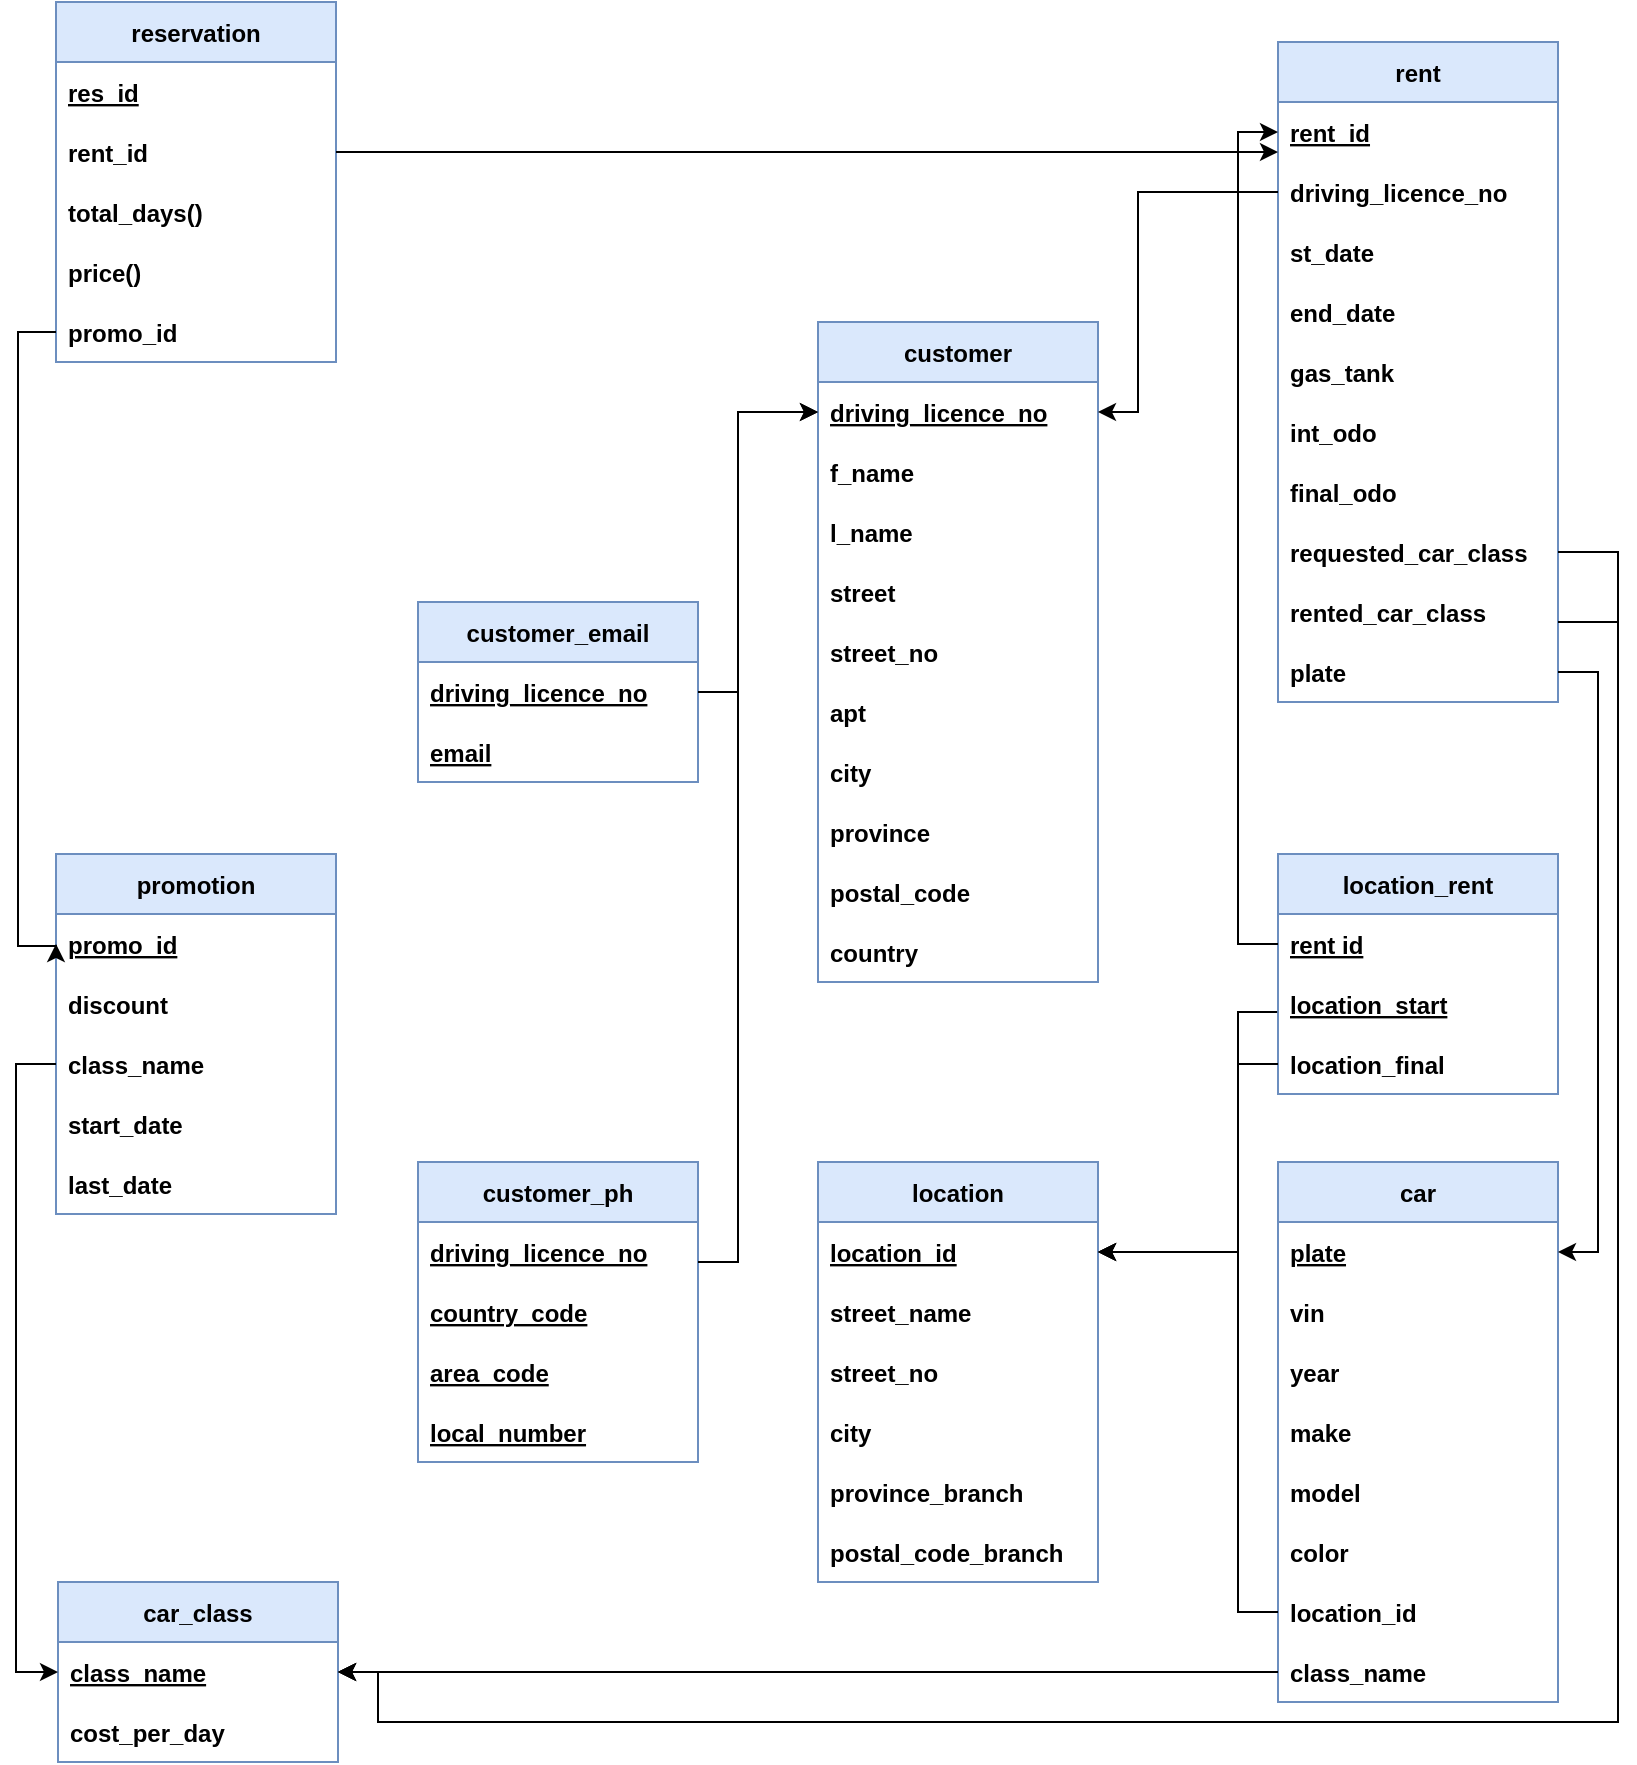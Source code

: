 <mxfile version="20.0.1" type="device"><diagram id="bOMTkHUfdsZNLZT8yUrP" name="Page-1"><mxGraphModel dx="806" dy="855" grid="1" gridSize="10" guides="1" tooltips="1" connect="1" arrows="1" fold="1" page="1" pageScale="1" pageWidth="850" pageHeight="1100" math="0" shadow="0"><root><mxCell id="0"/><mxCell id="1" parent="0"/><mxCell id="WprYhyDFuyqRNpW3NGFp-45" value="customer_email" style="swimlane;fontStyle=1;childLayout=stackLayout;horizontal=1;startSize=30;horizontalStack=0;resizeParent=1;resizeParentMax=0;resizeLast=0;collapsible=1;marginBottom=0;fillColor=#dae8fc;strokeColor=#6c8ebf;fontSize=12;fontFamily=Helvetica;" parent="1" vertex="1"><mxGeometry x="240" y="320" width="140" height="90" as="geometry"/></mxCell><mxCell id="WprYhyDFuyqRNpW3NGFp-46" value="driving_licence_no" style="text;strokeColor=none;fillColor=none;align=left;verticalAlign=middle;spacingLeft=4;spacingRight=4;overflow=hidden;points=[[0,0.5],[1,0.5]];portConstraint=eastwest;rotatable=0;fontStyle=5;fontSize=12;fontFamily=Helvetica;" parent="WprYhyDFuyqRNpW3NGFp-45" vertex="1"><mxGeometry y="30" width="140" height="30" as="geometry"/></mxCell><mxCell id="WprYhyDFuyqRNpW3NGFp-47" value="email" style="text;strokeColor=none;fillColor=none;align=left;verticalAlign=middle;spacingLeft=4;spacingRight=4;overflow=hidden;points=[[0,0.5],[1,0.5]];portConstraint=eastwest;rotatable=0;fontStyle=5;fontSize=12;fontFamily=Helvetica;" parent="WprYhyDFuyqRNpW3NGFp-45" vertex="1"><mxGeometry y="60" width="140" height="30" as="geometry"/></mxCell><mxCell id="WprYhyDFuyqRNpW3NGFp-49" value="reservation" style="swimlane;fontStyle=1;childLayout=stackLayout;horizontal=1;startSize=30;horizontalStack=0;resizeParent=1;resizeParentMax=0;resizeLast=0;collapsible=1;marginBottom=0;fillColor=#dae8fc;strokeColor=#6c8ebf;fontSize=12;fontFamily=Helvetica;" parent="1" vertex="1"><mxGeometry x="59" y="20" width="140" height="180" as="geometry"/></mxCell><mxCell id="WprYhyDFuyqRNpW3NGFp-50" value="res_id" style="text;strokeColor=none;fillColor=none;align=left;verticalAlign=middle;spacingLeft=4;spacingRight=4;overflow=hidden;points=[[0,0.5],[1,0.5]];portConstraint=eastwest;rotatable=0;fontStyle=5;fontSize=12;fontFamily=Helvetica;" parent="WprYhyDFuyqRNpW3NGFp-49" vertex="1"><mxGeometry y="30" width="140" height="30" as="geometry"/></mxCell><mxCell id="WprYhyDFuyqRNpW3NGFp-92" value="rent_id" style="text;strokeColor=none;fillColor=none;align=left;verticalAlign=middle;spacingLeft=4;spacingRight=4;overflow=hidden;points=[[0,0.5],[1,0.5]];portConstraint=eastwest;rotatable=0;fontSize=12;fontFamily=Helvetica;fontStyle=1" parent="WprYhyDFuyqRNpW3NGFp-49" vertex="1"><mxGeometry y="60" width="140" height="30" as="geometry"/></mxCell><mxCell id="WprYhyDFuyqRNpW3NGFp-51" value="total_days()" style="text;strokeColor=none;fillColor=none;align=left;verticalAlign=middle;spacingLeft=4;spacingRight=4;overflow=hidden;points=[[0,0.5],[1,0.5]];portConstraint=eastwest;rotatable=0;fontStyle=1;fontSize=12;fontFamily=Helvetica;" parent="WprYhyDFuyqRNpW3NGFp-49" vertex="1"><mxGeometry y="90" width="140" height="30" as="geometry"/></mxCell><mxCell id="WprYhyDFuyqRNpW3NGFp-52" value="price()" style="text;strokeColor=none;fillColor=none;align=left;verticalAlign=middle;spacingLeft=4;spacingRight=4;overflow=hidden;points=[[0,0.5],[1,0.5]];portConstraint=eastwest;rotatable=0;fontSize=12;fontFamily=Helvetica;fontStyle=1" parent="WprYhyDFuyqRNpW3NGFp-49" vertex="1"><mxGeometry y="120" width="140" height="30" as="geometry"/></mxCell><mxCell id="-CvrCMUqGY9WHSbxdvEi-1" value="promo_id" style="text;strokeColor=none;fillColor=none;align=left;verticalAlign=middle;spacingLeft=4;spacingRight=4;overflow=hidden;points=[[0,0.5],[1,0.5]];portConstraint=eastwest;rotatable=0;fontSize=12;fontFamily=Helvetica;fontStyle=1" parent="WprYhyDFuyqRNpW3NGFp-49" vertex="1"><mxGeometry y="150" width="140" height="30" as="geometry"/></mxCell><mxCell id="WprYhyDFuyqRNpW3NGFp-53" value="promotion" style="swimlane;fontStyle=1;childLayout=stackLayout;horizontal=1;startSize=30;horizontalStack=0;resizeParent=1;resizeParentMax=0;resizeLast=0;collapsible=1;marginBottom=0;fillColor=#dae8fc;strokeColor=#6c8ebf;fontSize=12;fontFamily=Helvetica;" parent="1" vertex="1"><mxGeometry x="59" y="446" width="140" height="180" as="geometry"/></mxCell><mxCell id="WprYhyDFuyqRNpW3NGFp-54" value="promo_id" style="text;strokeColor=none;fillColor=none;align=left;verticalAlign=middle;spacingLeft=4;spacingRight=4;overflow=hidden;points=[[0,0.5],[1,0.5]];portConstraint=eastwest;rotatable=0;fontStyle=5;fontSize=12;fontFamily=Helvetica;" parent="WprYhyDFuyqRNpW3NGFp-53" vertex="1"><mxGeometry y="30" width="140" height="30" as="geometry"/></mxCell><mxCell id="WprYhyDFuyqRNpW3NGFp-56" value="discount" style="text;strokeColor=none;fillColor=none;align=left;verticalAlign=middle;spacingLeft=4;spacingRight=4;overflow=hidden;points=[[0,0.5],[1,0.5]];portConstraint=eastwest;rotatable=0;fontSize=12;fontFamily=Helvetica;fontStyle=1" parent="WprYhyDFuyqRNpW3NGFp-53" vertex="1"><mxGeometry y="60" width="140" height="30" as="geometry"/></mxCell><mxCell id="WprYhyDFuyqRNpW3NGFp-96" value="class_name" style="text;strokeColor=none;fillColor=none;align=left;verticalAlign=middle;spacingLeft=4;spacingRight=4;overflow=hidden;points=[[0,0.5],[1,0.5]];portConstraint=eastwest;rotatable=0;fontSize=12;fontFamily=Helvetica;fontStyle=1" parent="WprYhyDFuyqRNpW3NGFp-53" vertex="1"><mxGeometry y="90" width="140" height="30" as="geometry"/></mxCell><mxCell id="OjFLkEcq-b4geyqZ9jxA-1" value="start_date" style="text;strokeColor=none;fillColor=none;align=left;verticalAlign=middle;spacingLeft=4;spacingRight=4;overflow=hidden;points=[[0,0.5],[1,0.5]];portConstraint=eastwest;rotatable=0;fontSize=12;fontFamily=Helvetica;fontStyle=1" parent="WprYhyDFuyqRNpW3NGFp-53" vertex="1"><mxGeometry y="120" width="140" height="30" as="geometry"/></mxCell><mxCell id="OjFLkEcq-b4geyqZ9jxA-3" value="last_date" style="text;strokeColor=none;fillColor=none;align=left;verticalAlign=middle;spacingLeft=4;spacingRight=4;overflow=hidden;points=[[0,0.5],[1,0.5]];portConstraint=eastwest;rotatable=0;fontSize=12;fontFamily=Helvetica;fontStyle=1" parent="WprYhyDFuyqRNpW3NGFp-53" vertex="1"><mxGeometry y="150" width="140" height="30" as="geometry"/></mxCell><mxCell id="WprYhyDFuyqRNpW3NGFp-57" value="car_class" style="swimlane;fontStyle=1;childLayout=stackLayout;horizontal=1;startSize=30;horizontalStack=0;resizeParent=1;resizeParentMax=0;resizeLast=0;collapsible=1;marginBottom=0;fillColor=#dae8fc;strokeColor=#6c8ebf;fontSize=12;fontFamily=Helvetica;" parent="1" vertex="1"><mxGeometry x="60" y="810" width="140" height="90" as="geometry"/></mxCell><mxCell id="WprYhyDFuyqRNpW3NGFp-59" value="class_name" style="text;strokeColor=none;fillColor=none;align=left;verticalAlign=middle;spacingLeft=4;spacingRight=4;overflow=hidden;points=[[0,0.5],[1,0.5]];portConstraint=eastwest;rotatable=0;fontSize=12;fontFamily=Helvetica;fontStyle=5" parent="WprYhyDFuyqRNpW3NGFp-57" vertex="1"><mxGeometry y="30" width="140" height="30" as="geometry"/></mxCell><mxCell id="WprYhyDFuyqRNpW3NGFp-60" value="cost_per_day" style="text;strokeColor=none;fillColor=none;align=left;verticalAlign=middle;spacingLeft=4;spacingRight=4;overflow=hidden;points=[[0,0.5],[1,0.5]];portConstraint=eastwest;rotatable=0;fontSize=12;fontFamily=Helvetica;fontStyle=1" parent="WprYhyDFuyqRNpW3NGFp-57" vertex="1"><mxGeometry y="60" width="140" height="30" as="geometry"/></mxCell><mxCell id="WprYhyDFuyqRNpW3NGFp-61" value="customer_ph" style="swimlane;fontStyle=1;childLayout=stackLayout;horizontal=1;startSize=30;horizontalStack=0;resizeParent=1;resizeParentMax=0;resizeLast=0;collapsible=1;marginBottom=0;fillColor=#dae8fc;strokeColor=#6c8ebf;fontSize=12;fontFamily=Helvetica;" parent="1" vertex="1"><mxGeometry x="240" y="600" width="140" height="150" as="geometry"/></mxCell><mxCell id="WprYhyDFuyqRNpW3NGFp-62" value="driving_licence_no" style="text;strokeColor=none;fillColor=none;align=left;verticalAlign=middle;spacingLeft=4;spacingRight=4;overflow=hidden;points=[[0,0.5],[1,0.5]];portConstraint=eastwest;rotatable=0;fontStyle=5;fontSize=12;fontFamily=Helvetica;" parent="WprYhyDFuyqRNpW3NGFp-61" vertex="1"><mxGeometry y="30" width="140" height="30" as="geometry"/></mxCell><mxCell id="WprYhyDFuyqRNpW3NGFp-63" value="country_code" style="text;strokeColor=none;fillColor=none;align=left;verticalAlign=middle;spacingLeft=4;spacingRight=4;overflow=hidden;points=[[0,0.5],[1,0.5]];portConstraint=eastwest;rotatable=0;fontStyle=5;fontSize=12;fontFamily=Helvetica;" parent="WprYhyDFuyqRNpW3NGFp-61" vertex="1"><mxGeometry y="60" width="140" height="30" as="geometry"/></mxCell><mxCell id="zrKuUAqx7OGoHJkT8qi_-1" value="area_code" style="text;strokeColor=none;fillColor=none;align=left;verticalAlign=middle;spacingLeft=4;spacingRight=4;overflow=hidden;points=[[0,0.5],[1,0.5]];portConstraint=eastwest;rotatable=0;fontStyle=5;fontSize=12;fontFamily=Helvetica;" vertex="1" parent="WprYhyDFuyqRNpW3NGFp-61"><mxGeometry y="90" width="140" height="30" as="geometry"/></mxCell><mxCell id="zrKuUAqx7OGoHJkT8qi_-2" value="local_number" style="text;strokeColor=none;fillColor=none;align=left;verticalAlign=middle;spacingLeft=4;spacingRight=4;overflow=hidden;points=[[0,0.5],[1,0.5]];portConstraint=eastwest;rotatable=0;fontStyle=5;fontSize=12;fontFamily=Helvetica;" vertex="1" parent="WprYhyDFuyqRNpW3NGFp-61"><mxGeometry y="120" width="140" height="30" as="geometry"/></mxCell><mxCell id="WprYhyDFuyqRNpW3NGFp-65" value="customer" style="swimlane;fontStyle=1;childLayout=stackLayout;horizontal=1;startSize=30;horizontalStack=0;resizeParent=1;resizeParentMax=0;resizeLast=0;collapsible=1;marginBottom=0;fillColor=#dae8fc;strokeColor=#6c8ebf;fontSize=12;fontFamily=Helvetica;" parent="1" vertex="1"><mxGeometry x="440" y="180" width="140" height="330" as="geometry"/></mxCell><mxCell id="WprYhyDFuyqRNpW3NGFp-66" value="driving_licence_no" style="text;strokeColor=none;fillColor=none;align=left;verticalAlign=middle;spacingLeft=4;spacingRight=4;overflow=hidden;points=[[0,0.5],[1,0.5]];portConstraint=eastwest;rotatable=0;fontStyle=5;fontSize=12;fontFamily=Helvetica;" parent="WprYhyDFuyqRNpW3NGFp-65" vertex="1"><mxGeometry y="30" width="140" height="30" as="geometry"/></mxCell><mxCell id="WprYhyDFuyqRNpW3NGFp-67" value="f_name" style="text;strokeColor=none;fillColor=none;align=left;verticalAlign=middle;spacingLeft=4;spacingRight=4;overflow=hidden;points=[[0,0.5],[1,0.5]];portConstraint=eastwest;rotatable=0;fontSize=12;fontFamily=Helvetica;fontStyle=1" parent="WprYhyDFuyqRNpW3NGFp-65" vertex="1"><mxGeometry y="60" width="140" height="30" as="geometry"/></mxCell><mxCell id="WprYhyDFuyqRNpW3NGFp-68" value="l_name" style="text;strokeColor=none;fillColor=none;align=left;verticalAlign=middle;spacingLeft=4;spacingRight=4;overflow=hidden;points=[[0,0.5],[1,0.5]];portConstraint=eastwest;rotatable=0;fontSize=12;fontFamily=Helvetica;fontStyle=1" parent="WprYhyDFuyqRNpW3NGFp-65" vertex="1"><mxGeometry y="90" width="140" height="30" as="geometry"/></mxCell><mxCell id="WprYhyDFuyqRNpW3NGFp-102" value="street" style="text;strokeColor=none;fillColor=none;align=left;verticalAlign=middle;spacingLeft=4;spacingRight=4;overflow=hidden;points=[[0,0.5],[1,0.5]];portConstraint=eastwest;rotatable=0;fontSize=12;fontFamily=Helvetica;fontStyle=1" parent="WprYhyDFuyqRNpW3NGFp-65" vertex="1"><mxGeometry y="120" width="140" height="30" as="geometry"/></mxCell><mxCell id="WprYhyDFuyqRNpW3NGFp-103" value="street_no" style="text;strokeColor=none;fillColor=none;align=left;verticalAlign=middle;spacingLeft=4;spacingRight=4;overflow=hidden;points=[[0,0.5],[1,0.5]];portConstraint=eastwest;rotatable=0;fontSize=12;fontFamily=Helvetica;fontStyle=1" parent="WprYhyDFuyqRNpW3NGFp-65" vertex="1"><mxGeometry y="150" width="140" height="30" as="geometry"/></mxCell><mxCell id="WprYhyDFuyqRNpW3NGFp-104" value="apt" style="text;strokeColor=none;fillColor=none;align=left;verticalAlign=middle;spacingLeft=4;spacingRight=4;overflow=hidden;points=[[0,0.5],[1,0.5]];portConstraint=eastwest;rotatable=0;fontSize=12;fontFamily=Helvetica;fontStyle=1" parent="WprYhyDFuyqRNpW3NGFp-65" vertex="1"><mxGeometry y="180" width="140" height="30" as="geometry"/></mxCell><mxCell id="WprYhyDFuyqRNpW3NGFp-106" value="city" style="text;strokeColor=none;fillColor=none;align=left;verticalAlign=middle;spacingLeft=4;spacingRight=4;overflow=hidden;points=[[0,0.5],[1,0.5]];portConstraint=eastwest;rotatable=0;fontSize=12;fontFamily=Helvetica;fontStyle=1" parent="WprYhyDFuyqRNpW3NGFp-65" vertex="1"><mxGeometry y="210" width="140" height="30" as="geometry"/></mxCell><mxCell id="WprYhyDFuyqRNpW3NGFp-107" value="province" style="text;strokeColor=none;fillColor=none;align=left;verticalAlign=middle;spacingLeft=4;spacingRight=4;overflow=hidden;points=[[0,0.5],[1,0.5]];portConstraint=eastwest;rotatable=0;fontSize=12;fontFamily=Helvetica;fontStyle=1" parent="WprYhyDFuyqRNpW3NGFp-65" vertex="1"><mxGeometry y="240" width="140" height="30" as="geometry"/></mxCell><mxCell id="WprYhyDFuyqRNpW3NGFp-108" value="postal_code" style="text;strokeColor=none;fillColor=none;align=left;verticalAlign=middle;spacingLeft=4;spacingRight=4;overflow=hidden;points=[[0,0.5],[1,0.5]];portConstraint=eastwest;rotatable=0;fontSize=12;fontFamily=Helvetica;fontStyle=1" parent="WprYhyDFuyqRNpW3NGFp-65" vertex="1"><mxGeometry y="270" width="140" height="30" as="geometry"/></mxCell><mxCell id="WprYhyDFuyqRNpW3NGFp-109" value="country" style="text;strokeColor=none;fillColor=none;align=left;verticalAlign=middle;spacingLeft=4;spacingRight=4;overflow=hidden;points=[[0,0.5],[1,0.5]];portConstraint=eastwest;rotatable=0;fontSize=12;fontFamily=Helvetica;fontStyle=1" parent="WprYhyDFuyqRNpW3NGFp-65" vertex="1"><mxGeometry y="300" width="140" height="30" as="geometry"/></mxCell><mxCell id="WprYhyDFuyqRNpW3NGFp-69" value="location" style="swimlane;fontStyle=1;childLayout=stackLayout;horizontal=1;startSize=30;horizontalStack=0;resizeParent=1;resizeParentMax=0;resizeLast=0;collapsible=1;marginBottom=0;fillColor=#dae8fc;strokeColor=#6c8ebf;fontSize=12;fontFamily=Helvetica;" parent="1" vertex="1"><mxGeometry x="440" y="600" width="140" height="210" as="geometry"/></mxCell><mxCell id="WprYhyDFuyqRNpW3NGFp-70" value="location_id" style="text;strokeColor=none;fillColor=none;align=left;verticalAlign=middle;spacingLeft=4;spacingRight=4;overflow=hidden;points=[[0,0.5],[1,0.5]];portConstraint=eastwest;rotatable=0;fontStyle=5;fontSize=12;fontFamily=Helvetica;" parent="WprYhyDFuyqRNpW3NGFp-69" vertex="1"><mxGeometry y="30" width="140" height="30" as="geometry"/></mxCell><mxCell id="WprYhyDFuyqRNpW3NGFp-71" value="street_name" style="text;strokeColor=none;fillColor=none;align=left;verticalAlign=middle;spacingLeft=4;spacingRight=4;overflow=hidden;points=[[0,0.5],[1,0.5]];portConstraint=eastwest;rotatable=0;fontSize=12;fontFamily=Helvetica;fontStyle=1" parent="WprYhyDFuyqRNpW3NGFp-69" vertex="1"><mxGeometry y="60" width="140" height="30" as="geometry"/></mxCell><mxCell id="zrKuUAqx7OGoHJkT8qi_-3" value="street_no" style="text;strokeColor=none;fillColor=none;align=left;verticalAlign=middle;spacingLeft=4;spacingRight=4;overflow=hidden;points=[[0,0.5],[1,0.5]];portConstraint=eastwest;rotatable=0;fontSize=12;fontFamily=Helvetica;fontStyle=1" vertex="1" parent="WprYhyDFuyqRNpW3NGFp-69"><mxGeometry y="90" width="140" height="30" as="geometry"/></mxCell><mxCell id="WprYhyDFuyqRNpW3NGFp-72" value="city" style="text;strokeColor=none;fillColor=none;align=left;verticalAlign=middle;spacingLeft=4;spacingRight=4;overflow=hidden;points=[[0,0.5],[1,0.5]];portConstraint=eastwest;rotatable=0;fontSize=12;fontFamily=Helvetica;fontStyle=1" parent="WprYhyDFuyqRNpW3NGFp-69" vertex="1"><mxGeometry y="120" width="140" height="30" as="geometry"/></mxCell><mxCell id="WprYhyDFuyqRNpW3NGFp-97" value="province_branch" style="text;strokeColor=none;fillColor=none;align=left;verticalAlign=middle;spacingLeft=4;spacingRight=4;overflow=hidden;points=[[0,0.5],[1,0.5]];portConstraint=eastwest;rotatable=0;fontSize=12;fontFamily=Helvetica;fontStyle=1" parent="WprYhyDFuyqRNpW3NGFp-69" vertex="1"><mxGeometry y="150" width="140" height="30" as="geometry"/></mxCell><mxCell id="WprYhyDFuyqRNpW3NGFp-98" value="postal_code_branch" style="text;strokeColor=none;fillColor=none;align=left;verticalAlign=middle;spacingLeft=4;spacingRight=4;overflow=hidden;points=[[0,0.5],[1,0.5]];portConstraint=eastwest;rotatable=0;fontSize=12;fontFamily=Helvetica;fontStyle=1" parent="WprYhyDFuyqRNpW3NGFp-69" vertex="1"><mxGeometry y="180" width="140" height="30" as="geometry"/></mxCell><mxCell id="WprYhyDFuyqRNpW3NGFp-77" value="rent" style="swimlane;fontStyle=1;childLayout=stackLayout;horizontal=1;startSize=30;horizontalStack=0;resizeParent=1;resizeParentMax=0;resizeLast=0;collapsible=1;marginBottom=0;fillColor=#dae8fc;strokeColor=#6c8ebf;fontSize=12;fontFamily=Helvetica;" parent="1" vertex="1"><mxGeometry x="670" y="40" width="140" height="330" as="geometry"/></mxCell><mxCell id="WprYhyDFuyqRNpW3NGFp-78" value="rent_id" style="text;strokeColor=none;fillColor=none;align=left;verticalAlign=middle;spacingLeft=4;spacingRight=4;overflow=hidden;points=[[0,0.5],[1,0.5]];portConstraint=eastwest;rotatable=0;fontStyle=5;fontSize=12;fontFamily=Helvetica;" parent="WprYhyDFuyqRNpW3NGFp-77" vertex="1"><mxGeometry y="30" width="140" height="30" as="geometry"/></mxCell><mxCell id="WprYhyDFuyqRNpW3NGFp-116" value="driving_licence_no" style="text;strokeColor=none;fillColor=none;align=left;verticalAlign=middle;spacingLeft=4;spacingRight=4;overflow=hidden;points=[[0,0.5],[1,0.5]];portConstraint=eastwest;rotatable=0;fontSize=12;fontFamily=Helvetica;fontStyle=1" parent="WprYhyDFuyqRNpW3NGFp-77" vertex="1"><mxGeometry y="60" width="140" height="30" as="geometry"/></mxCell><mxCell id="WprYhyDFuyqRNpW3NGFp-138" value="st_date" style="text;strokeColor=none;fillColor=none;align=left;verticalAlign=middle;spacingLeft=4;spacingRight=4;overflow=hidden;points=[[0,0.5],[1,0.5]];portConstraint=eastwest;rotatable=0;fontSize=12;fontFamily=Helvetica;fontStyle=1" parent="WprYhyDFuyqRNpW3NGFp-77" vertex="1"><mxGeometry y="90" width="140" height="30" as="geometry"/></mxCell><mxCell id="WprYhyDFuyqRNpW3NGFp-111" value="end_date" style="text;strokeColor=none;fillColor=none;align=left;verticalAlign=middle;spacingLeft=4;spacingRight=4;overflow=hidden;points=[[0,0.5],[1,0.5]];portConstraint=eastwest;rotatable=0;fontSize=12;fontFamily=Helvetica;fontStyle=1" parent="WprYhyDFuyqRNpW3NGFp-77" vertex="1"><mxGeometry y="120" width="140" height="30" as="geometry"/></mxCell><mxCell id="WprYhyDFuyqRNpW3NGFp-112" value="gas_tank" style="text;strokeColor=none;fillColor=none;align=left;verticalAlign=middle;spacingLeft=4;spacingRight=4;overflow=hidden;points=[[0,0.5],[1,0.5]];portConstraint=eastwest;rotatable=0;fontSize=12;fontFamily=Helvetica;fontStyle=1" parent="WprYhyDFuyqRNpW3NGFp-77" vertex="1"><mxGeometry y="150" width="140" height="30" as="geometry"/></mxCell><mxCell id="WprYhyDFuyqRNpW3NGFp-113" value="int_odo" style="text;strokeColor=none;fillColor=none;align=left;verticalAlign=middle;spacingLeft=4;spacingRight=4;overflow=hidden;points=[[0,0.5],[1,0.5]];portConstraint=eastwest;rotatable=0;fontSize=12;fontFamily=Helvetica;fontStyle=1" parent="WprYhyDFuyqRNpW3NGFp-77" vertex="1"><mxGeometry y="180" width="140" height="30" as="geometry"/></mxCell><mxCell id="WprYhyDFuyqRNpW3NGFp-114" value="final_odo" style="text;strokeColor=none;fillColor=none;align=left;verticalAlign=middle;spacingLeft=4;spacingRight=4;overflow=hidden;points=[[0,0.5],[1,0.5]];portConstraint=eastwest;rotatable=0;fontSize=12;fontFamily=Helvetica;fontStyle=1" parent="WprYhyDFuyqRNpW3NGFp-77" vertex="1"><mxGeometry y="210" width="140" height="30" as="geometry"/></mxCell><mxCell id="WprYhyDFuyqRNpW3NGFp-115" value="requested_car_class" style="text;strokeColor=none;fillColor=none;align=left;verticalAlign=middle;spacingLeft=4;spacingRight=4;overflow=hidden;points=[[0,0.5],[1,0.5]];portConstraint=eastwest;rotatable=0;fontSize=12;fontFamily=Helvetica;fontStyle=1" parent="WprYhyDFuyqRNpW3NGFp-77" vertex="1"><mxGeometry y="240" width="140" height="30" as="geometry"/></mxCell><mxCell id="OjFLkEcq-b4geyqZ9jxA-9" value="rented_car_class" style="text;strokeColor=none;fillColor=none;align=left;verticalAlign=middle;spacingLeft=4;spacingRight=4;overflow=hidden;points=[[0,0.5],[1,0.5]];portConstraint=eastwest;rotatable=0;fontSize=12;fontFamily=Helvetica;fontStyle=1" parent="WprYhyDFuyqRNpW3NGFp-77" vertex="1"><mxGeometry y="270" width="140" height="30" as="geometry"/></mxCell><mxCell id="OjFLkEcq-b4geyqZ9jxA-11" value="plate" style="text;strokeColor=none;fillColor=none;align=left;verticalAlign=middle;spacingLeft=4;spacingRight=4;overflow=hidden;points=[[0,0.5],[1,0.5]];portConstraint=eastwest;rotatable=0;fontSize=12;fontFamily=Helvetica;fontStyle=1" parent="WprYhyDFuyqRNpW3NGFp-77" vertex="1"><mxGeometry y="300" width="140" height="30" as="geometry"/></mxCell><mxCell id="WprYhyDFuyqRNpW3NGFp-81" value="car" style="swimlane;fontStyle=1;childLayout=stackLayout;horizontal=1;startSize=30;horizontalStack=0;resizeParent=1;resizeParentMax=0;resizeLast=0;collapsible=1;marginBottom=0;fillColor=#dae8fc;strokeColor=#6c8ebf;fontSize=12;fontFamily=Helvetica;" parent="1" vertex="1"><mxGeometry x="670" y="600" width="140" height="270" as="geometry"/></mxCell><mxCell id="WprYhyDFuyqRNpW3NGFp-82" value="plate" style="text;strokeColor=none;fillColor=none;align=left;verticalAlign=middle;spacingLeft=4;spacingRight=4;overflow=hidden;points=[[0,0.5],[1,0.5]];portConstraint=eastwest;rotatable=0;fontStyle=5;fontSize=12;fontFamily=Helvetica;" parent="WprYhyDFuyqRNpW3NGFp-81" vertex="1"><mxGeometry y="30" width="140" height="30" as="geometry"/></mxCell><mxCell id="WprYhyDFuyqRNpW3NGFp-83" value="vin" style="text;strokeColor=none;fillColor=none;align=left;verticalAlign=middle;spacingLeft=4;spacingRight=4;overflow=hidden;points=[[0,0.5],[1,0.5]];portConstraint=eastwest;rotatable=0;fontSize=12;fontFamily=Helvetica;fontStyle=1" parent="WprYhyDFuyqRNpW3NGFp-81" vertex="1"><mxGeometry y="60" width="140" height="30" as="geometry"/></mxCell><mxCell id="WprYhyDFuyqRNpW3NGFp-84" value="year" style="text;strokeColor=none;fillColor=none;align=left;verticalAlign=middle;spacingLeft=4;spacingRight=4;overflow=hidden;points=[[0,0.5],[1,0.5]];portConstraint=eastwest;rotatable=0;fontSize=12;fontFamily=Helvetica;fontStyle=1" parent="WprYhyDFuyqRNpW3NGFp-81" vertex="1"><mxGeometry y="90" width="140" height="30" as="geometry"/></mxCell><mxCell id="WprYhyDFuyqRNpW3NGFp-117" value="make" style="text;strokeColor=none;fillColor=none;align=left;verticalAlign=middle;spacingLeft=4;spacingRight=4;overflow=hidden;points=[[0,0.5],[1,0.5]];portConstraint=eastwest;rotatable=0;fontSize=12;fontFamily=Helvetica;fontStyle=1" parent="WprYhyDFuyqRNpW3NGFp-81" vertex="1"><mxGeometry y="120" width="140" height="30" as="geometry"/></mxCell><mxCell id="WprYhyDFuyqRNpW3NGFp-118" value="model" style="text;strokeColor=none;fillColor=none;align=left;verticalAlign=middle;spacingLeft=4;spacingRight=4;overflow=hidden;points=[[0,0.5],[1,0.5]];portConstraint=eastwest;rotatable=0;fontSize=12;fontFamily=Helvetica;fontStyle=1" parent="WprYhyDFuyqRNpW3NGFp-81" vertex="1"><mxGeometry y="150" width="140" height="30" as="geometry"/></mxCell><mxCell id="WprYhyDFuyqRNpW3NGFp-120" value="color" style="text;strokeColor=none;fillColor=none;align=left;verticalAlign=middle;spacingLeft=4;spacingRight=4;overflow=hidden;points=[[0,0.5],[1,0.5]];portConstraint=eastwest;rotatable=0;fontSize=12;fontFamily=Helvetica;fontStyle=1" parent="WprYhyDFuyqRNpW3NGFp-81" vertex="1"><mxGeometry y="180" width="140" height="30" as="geometry"/></mxCell><mxCell id="WprYhyDFuyqRNpW3NGFp-121" value="location_id" style="text;strokeColor=none;fillColor=none;align=left;verticalAlign=middle;spacingLeft=4;spacingRight=4;overflow=hidden;points=[[0,0.5],[1,0.5]];portConstraint=eastwest;rotatable=0;fontSize=12;fontFamily=Helvetica;fontStyle=1" parent="WprYhyDFuyqRNpW3NGFp-81" vertex="1"><mxGeometry y="210" width="140" height="30" as="geometry"/></mxCell><mxCell id="WprYhyDFuyqRNpW3NGFp-122" value="class_name" style="text;strokeColor=none;fillColor=none;align=left;verticalAlign=middle;spacingLeft=4;spacingRight=4;overflow=hidden;points=[[0,0.5],[1,0.5]];portConstraint=eastwest;rotatable=0;fontSize=12;fontFamily=Helvetica;fontStyle=1" parent="WprYhyDFuyqRNpW3NGFp-81" vertex="1"><mxGeometry y="240" width="140" height="30" as="geometry"/></mxCell><mxCell id="iEqjCaHXT5KRyTi3ByWp-4" style="edgeStyle=orthogonalEdgeStyle;rounded=0;orthogonalLoop=1;jettySize=auto;html=1;exitX=0;exitY=0.5;exitDx=0;exitDy=0;entryX=1;entryY=0.5;entryDx=0;entryDy=0;fontStyle=1;fontFamily=Helvetica;fontSize=12;" parent="1" source="WprYhyDFuyqRNpW3NGFp-116" target="WprYhyDFuyqRNpW3NGFp-66" edge="1"><mxGeometry relative="1" as="geometry"><Array as="points"><mxPoint x="600" y="115"/><mxPoint x="600" y="225"/></Array></mxGeometry></mxCell><mxCell id="iEqjCaHXT5KRyTi3ByWp-5" style="edgeStyle=orthogonalEdgeStyle;rounded=0;orthogonalLoop=1;jettySize=auto;html=1;entryX=0;entryY=0.5;entryDx=0;entryDy=0;exitX=1;exitY=0.5;exitDx=0;exitDy=0;fontStyle=1;fontFamily=Helvetica;fontSize=12;" parent="1" source="WprYhyDFuyqRNpW3NGFp-45" target="WprYhyDFuyqRNpW3NGFp-66" edge="1"><mxGeometry relative="1" as="geometry"><Array as="points"><mxPoint x="400" y="365"/><mxPoint x="400" y="225"/></Array></mxGeometry></mxCell><mxCell id="iEqjCaHXT5KRyTi3ByWp-12" style="edgeStyle=orthogonalEdgeStyle;rounded=0;orthogonalLoop=1;jettySize=auto;html=1;exitX=0;exitY=0.5;exitDx=0;exitDy=0;entryX=0;entryY=0.5;entryDx=0;entryDy=0;fontStyle=1;fontFamily=Helvetica;fontSize=12;" parent="1" source="WprYhyDFuyqRNpW3NGFp-96" target="WprYhyDFuyqRNpW3NGFp-59" edge="1"><mxGeometry relative="1" as="geometry"/></mxCell><mxCell id="iEqjCaHXT5KRyTi3ByWp-13" style="edgeStyle=orthogonalEdgeStyle;rounded=0;orthogonalLoop=1;jettySize=auto;html=1;entryX=0;entryY=0.5;entryDx=0;entryDy=0;fontStyle=1;fontFamily=Helvetica;fontSize=12;" parent="1" source="-CvrCMUqGY9WHSbxdvEi-1" target="WprYhyDFuyqRNpW3NGFp-54" edge="1"><mxGeometry relative="1" as="geometry"><Array as="points"><mxPoint x="40" y="185"/><mxPoint x="40" y="492"/></Array></mxGeometry></mxCell><mxCell id="iEqjCaHXT5KRyTi3ByWp-16" value="location_rent" style="swimlane;fontStyle=1;childLayout=stackLayout;horizontal=1;startSize=30;horizontalStack=0;resizeParent=1;resizeParentMax=0;resizeLast=0;collapsible=1;marginBottom=0;fillColor=#dae8fc;strokeColor=#6c8ebf;fontSize=12;fontFamily=Helvetica;" parent="1" vertex="1"><mxGeometry x="670" y="446" width="140" height="120" as="geometry"/></mxCell><mxCell id="iEqjCaHXT5KRyTi3ByWp-17" value="rent id" style="text;strokeColor=none;fillColor=none;align=left;verticalAlign=middle;spacingLeft=4;spacingRight=4;overflow=hidden;points=[[0,0.5],[1,0.5]];portConstraint=eastwest;rotatable=0;fontStyle=5;fontSize=12;fontFamily=Helvetica;" parent="iEqjCaHXT5KRyTi3ByWp-16" vertex="1"><mxGeometry y="30" width="140" height="30" as="geometry"/></mxCell><mxCell id="iEqjCaHXT5KRyTi3ByWp-18" value="location_start" style="text;strokeColor=none;fillColor=none;align=left;verticalAlign=middle;spacingLeft=4;spacingRight=4;overflow=hidden;points=[[0,0.5],[1,0.5]];portConstraint=eastwest;rotatable=0;fontStyle=5;fontSize=12;fontFamily=Helvetica;" parent="iEqjCaHXT5KRyTi3ByWp-16" vertex="1"><mxGeometry y="60" width="140" height="30" as="geometry"/></mxCell><mxCell id="iEqjCaHXT5KRyTi3ByWp-27" value="location_final" style="text;strokeColor=none;fillColor=none;align=left;verticalAlign=middle;spacingLeft=4;spacingRight=4;overflow=hidden;points=[[0,0.5],[1,0.5]];portConstraint=eastwest;rotatable=0;fontStyle=1;fontSize=12;fontFamily=Helvetica;" parent="iEqjCaHXT5KRyTi3ByWp-16" vertex="1"><mxGeometry y="90" width="140" height="30" as="geometry"/></mxCell><mxCell id="iEqjCaHXT5KRyTi3ByWp-21" style="edgeStyle=orthogonalEdgeStyle;rounded=0;orthogonalLoop=1;jettySize=auto;html=1;exitX=1;exitY=0.5;exitDx=0;exitDy=0;entryX=1;entryY=0.5;entryDx=0;entryDy=0;fontStyle=1;fontFamily=Helvetica;fontSize=12;" parent="1" source="OjFLkEcq-b4geyqZ9jxA-11" target="WprYhyDFuyqRNpW3NGFp-82" edge="1"><mxGeometry relative="1" as="geometry"><mxPoint x="810" y="470" as="sourcePoint"/></mxGeometry></mxCell><mxCell id="iEqjCaHXT5KRyTi3ByWp-23" style="edgeStyle=orthogonalEdgeStyle;rounded=0;orthogonalLoop=1;jettySize=auto;html=1;entryX=0;entryY=0.5;entryDx=0;entryDy=0;fontStyle=1;fontFamily=Helvetica;fontSize=12;" parent="1" source="iEqjCaHXT5KRyTi3ByWp-17" target="WprYhyDFuyqRNpW3NGFp-78" edge="1"><mxGeometry relative="1" as="geometry"/></mxCell><mxCell id="iEqjCaHXT5KRyTi3ByWp-25" style="edgeStyle=orthogonalEdgeStyle;rounded=0;orthogonalLoop=1;jettySize=auto;html=1;fontStyle=1;fontFamily=Helvetica;fontSize=12;" parent="1" source="WprYhyDFuyqRNpW3NGFp-92" edge="1"><mxGeometry relative="1" as="geometry"><mxPoint x="670" y="95" as="targetPoint"/></mxGeometry></mxCell><mxCell id="iEqjCaHXT5KRyTi3ByWp-26" style="edgeStyle=orthogonalEdgeStyle;rounded=0;orthogonalLoop=1;jettySize=auto;html=1;fontStyle=1;fontFamily=Helvetica;fontSize=12;" parent="1" target="WprYhyDFuyqRNpW3NGFp-66" edge="1"><mxGeometry relative="1" as="geometry"><mxPoint x="380" y="650" as="sourcePoint"/><Array as="points"><mxPoint x="380" y="650"/><mxPoint x="400" y="650"/><mxPoint x="400" y="225"/></Array></mxGeometry></mxCell><mxCell id="OjFLkEcq-b4geyqZ9jxA-13" value="" style="endArrow=classic;html=1;rounded=0;entryX=1;entryY=0.5;entryDx=0;entryDy=0;exitX=0;exitY=0.5;exitDx=0;exitDy=0;fontStyle=1;fontFamily=Helvetica;fontSize=12;" parent="1" source="WprYhyDFuyqRNpW3NGFp-122" target="WprYhyDFuyqRNpW3NGFp-59" edge="1"><mxGeometry width="50" height="50" relative="1" as="geometry"><mxPoint x="370" y="510" as="sourcePoint"/><mxPoint x="420" y="460" as="targetPoint"/></mxGeometry></mxCell><mxCell id="OjFLkEcq-b4geyqZ9jxA-14" value="" style="endArrow=classic;html=1;rounded=0;entryX=1;entryY=0.5;entryDx=0;entryDy=0;exitX=0;exitY=0.5;exitDx=0;exitDy=0;fontStyle=1;fontFamily=Helvetica;fontSize=12;" parent="1" source="WprYhyDFuyqRNpW3NGFp-121" target="WprYhyDFuyqRNpW3NGFp-70" edge="1"><mxGeometry width="50" height="50" relative="1" as="geometry"><mxPoint x="370" y="610" as="sourcePoint"/><mxPoint x="420" y="560" as="targetPoint"/><Array as="points"><mxPoint x="650" y="825"/><mxPoint x="650" y="720"/><mxPoint x="650" y="645"/></Array></mxGeometry></mxCell><mxCell id="OjFLkEcq-b4geyqZ9jxA-18" value="" style="endArrow=classic;html=1;rounded=0;exitX=-0.003;exitY=0.633;exitDx=0;exitDy=0;exitPerimeter=0;entryX=1;entryY=0.5;entryDx=0;entryDy=0;fontStyle=1;fontFamily=Helvetica;fontSize=12;" parent="1" source="iEqjCaHXT5KRyTi3ByWp-18" target="WprYhyDFuyqRNpW3NGFp-70" edge="1"><mxGeometry width="50" height="50" relative="1" as="geometry"><mxPoint x="560" y="520" as="sourcePoint"/><mxPoint x="580" y="620" as="targetPoint"/><Array as="points"><mxPoint x="650" y="525"/><mxPoint x="650" y="645"/></Array></mxGeometry></mxCell><mxCell id="OjFLkEcq-b4geyqZ9jxA-19" value="" style="endArrow=classic;html=1;rounded=0;entryX=1;entryY=0.5;entryDx=0;entryDy=0;exitX=0;exitY=0.5;exitDx=0;exitDy=0;fontStyle=1;fontFamily=Helvetica;fontSize=12;" parent="1" source="iEqjCaHXT5KRyTi3ByWp-27" target="WprYhyDFuyqRNpW3NGFp-70" edge="1"><mxGeometry width="50" height="50" relative="1" as="geometry"><mxPoint x="560" y="520" as="sourcePoint"/><mxPoint x="610" y="470" as="targetPoint"/><Array as="points"><mxPoint x="650" y="551"/><mxPoint x="650" y="645"/></Array></mxGeometry></mxCell><mxCell id="OjFLkEcq-b4geyqZ9jxA-20" value="" style="endArrow=classic;html=1;rounded=0;entryX=1;entryY=0.5;entryDx=0;entryDy=0;fontStyle=1;fontFamily=Helvetica;fontSize=12;" parent="1" target="WprYhyDFuyqRNpW3NGFp-59" edge="1"><mxGeometry width="50" height="50" relative="1" as="geometry"><mxPoint x="810" y="330" as="sourcePoint"/><mxPoint x="290" y="430" as="targetPoint"/><Array as="points"><mxPoint x="820" y="330"/><mxPoint x="840" y="330"/><mxPoint x="840" y="880"/><mxPoint x="220" y="880"/><mxPoint x="220" y="855"/></Array></mxGeometry></mxCell><mxCell id="OjFLkEcq-b4geyqZ9jxA-21" value="" style="endArrow=classic;html=1;rounded=0;entryX=1;entryY=0.5;entryDx=0;entryDy=0;exitX=1;exitY=0.5;exitDx=0;exitDy=0;fontStyle=1;fontFamily=Helvetica;fontSize=12;" parent="1" source="WprYhyDFuyqRNpW3NGFp-115" target="WprYhyDFuyqRNpW3NGFp-59" edge="1"><mxGeometry width="50" height="50" relative="1" as="geometry"><mxPoint x="380" y="610" as="sourcePoint"/><mxPoint x="430" y="560" as="targetPoint"/><Array as="points"><mxPoint x="840" y="295"/><mxPoint x="840" y="880"/><mxPoint x="220" y="880"/><mxPoint x="220" y="855"/></Array></mxGeometry></mxCell></root></mxGraphModel></diagram></mxfile>